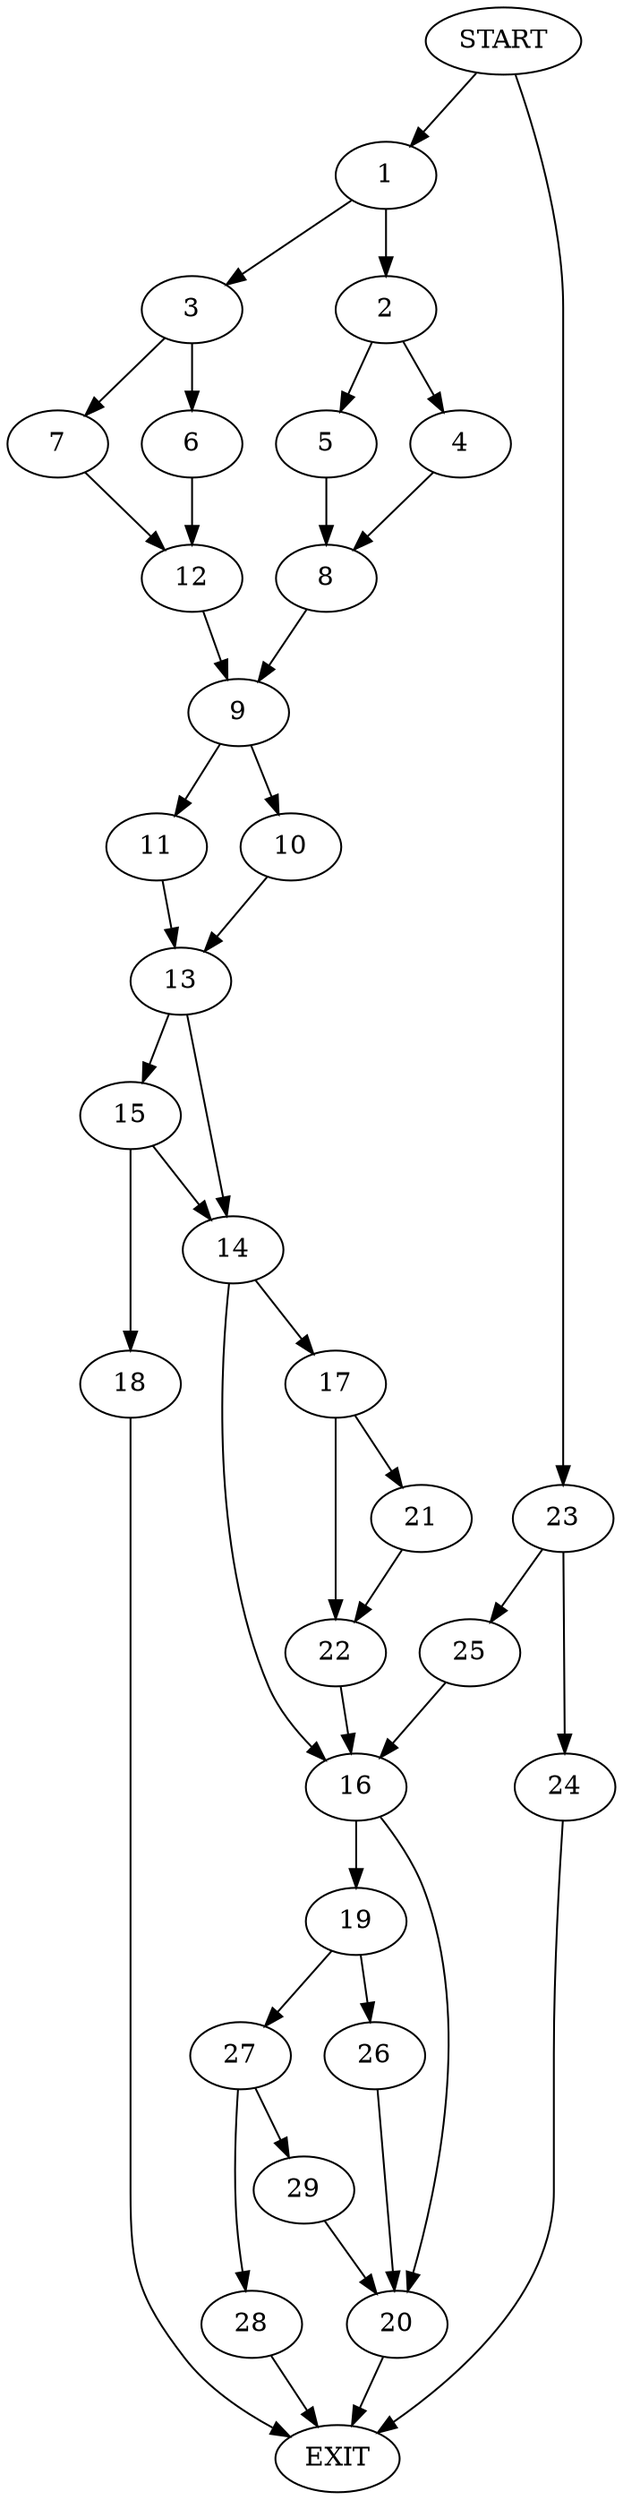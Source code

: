 digraph {
0 [label="START"]
30 [label="EXIT"]
0 -> 1
1 -> 2
1 -> 3
2 -> 4
2 -> 5
3 -> 6
3 -> 7
4 -> 8
5 -> 8
8 -> 9
9 -> 10
9 -> 11
6 -> 12
7 -> 12
12 -> 9
10 -> 13
11 -> 13
13 -> 14
13 -> 15
14 -> 16
14 -> 17
15 -> 18
15 -> 14
18 -> 30
16 -> 19
16 -> 20
17 -> 21
17 -> 22
21 -> 22
22 -> 16
0 -> 23
23 -> 24
23 -> 25
25 -> 16
24 -> 30
19 -> 26
19 -> 27
20 -> 30
26 -> 20
27 -> 28
27 -> 29
28 -> 30
29 -> 20
}
